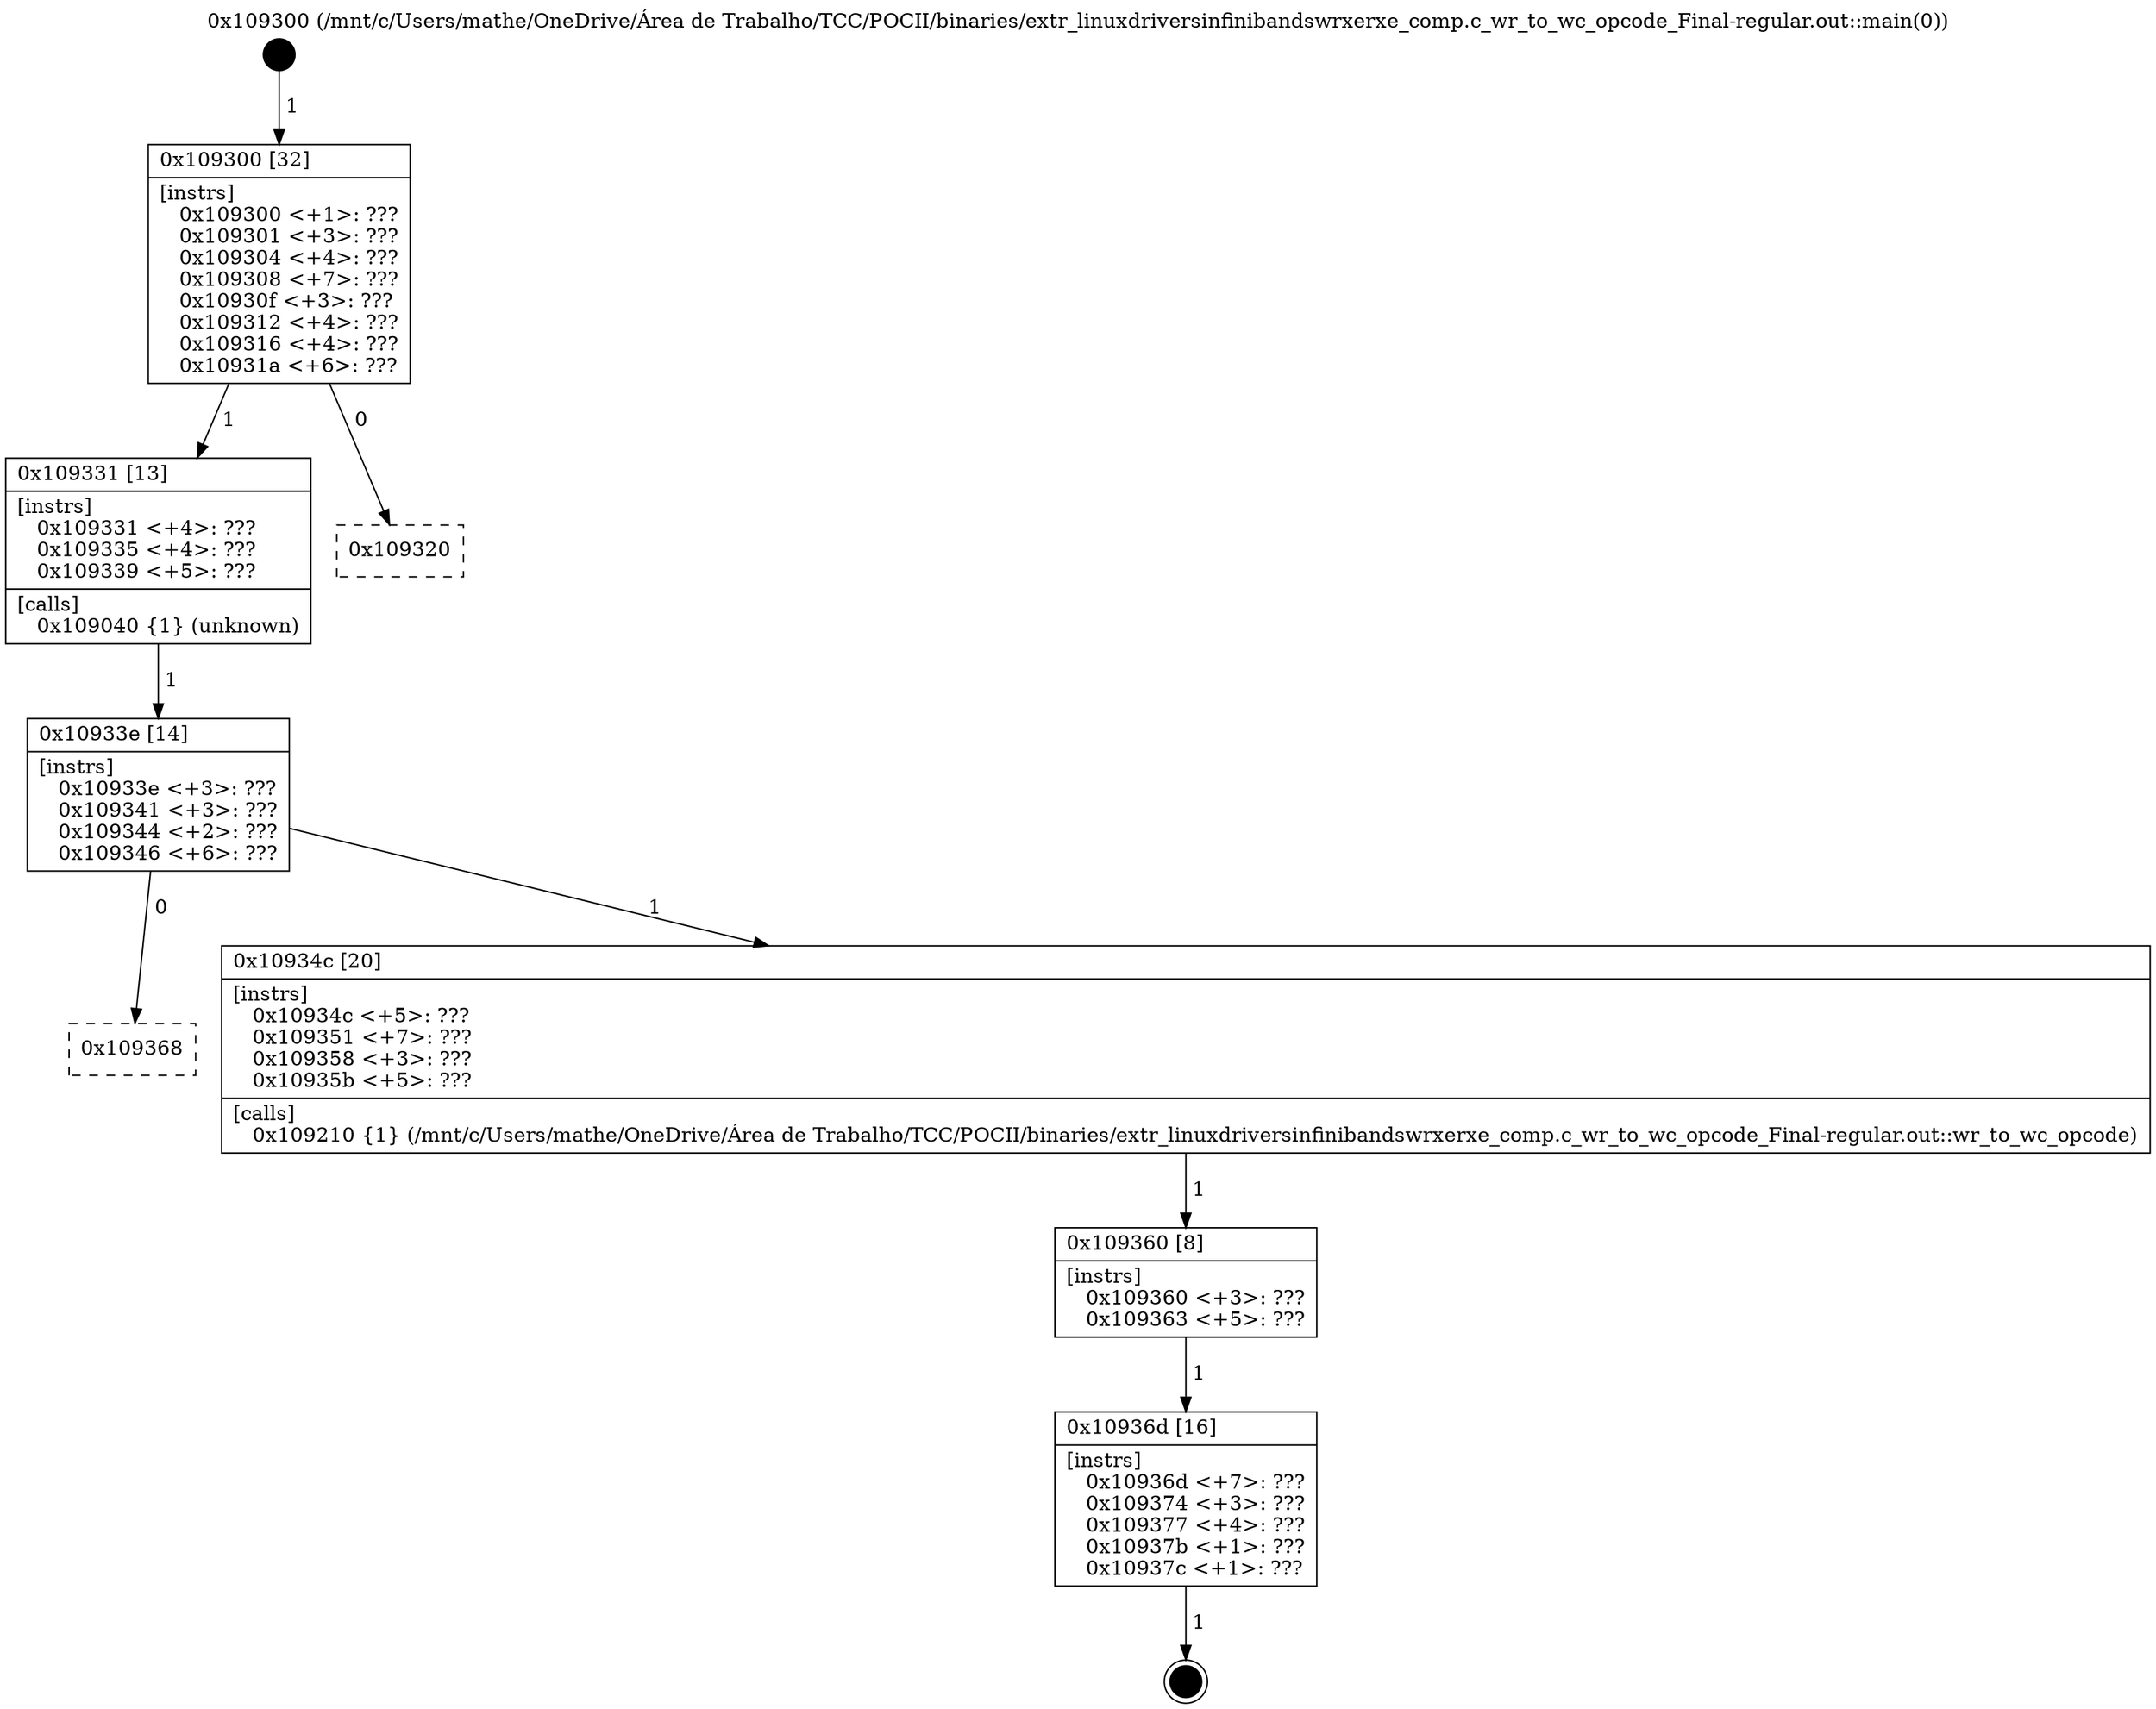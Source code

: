 digraph "0x109300" {
  label = "0x109300 (/mnt/c/Users/mathe/OneDrive/Área de Trabalho/TCC/POCII/binaries/extr_linuxdriversinfinibandswrxerxe_comp.c_wr_to_wc_opcode_Final-regular.out::main(0))"
  labelloc = "t"
  node[shape=record]

  Entry [label="",width=0.3,height=0.3,shape=circle,fillcolor=black,style=filled]
  "0x109300" [label="{
     0x109300 [32]\l
     | [instrs]\l
     &nbsp;&nbsp;0x109300 \<+1\>: ???\l
     &nbsp;&nbsp;0x109301 \<+3\>: ???\l
     &nbsp;&nbsp;0x109304 \<+4\>: ???\l
     &nbsp;&nbsp;0x109308 \<+7\>: ???\l
     &nbsp;&nbsp;0x10930f \<+3\>: ???\l
     &nbsp;&nbsp;0x109312 \<+4\>: ???\l
     &nbsp;&nbsp;0x109316 \<+4\>: ???\l
     &nbsp;&nbsp;0x10931a \<+6\>: ???\l
  }"]
  "0x109331" [label="{
     0x109331 [13]\l
     | [instrs]\l
     &nbsp;&nbsp;0x109331 \<+4\>: ???\l
     &nbsp;&nbsp;0x109335 \<+4\>: ???\l
     &nbsp;&nbsp;0x109339 \<+5\>: ???\l
     | [calls]\l
     &nbsp;&nbsp;0x109040 \{1\} (unknown)\l
  }"]
  "0x109320" [label="{
     0x109320\l
  }", style=dashed]
  "0x10933e" [label="{
     0x10933e [14]\l
     | [instrs]\l
     &nbsp;&nbsp;0x10933e \<+3\>: ???\l
     &nbsp;&nbsp;0x109341 \<+3\>: ???\l
     &nbsp;&nbsp;0x109344 \<+2\>: ???\l
     &nbsp;&nbsp;0x109346 \<+6\>: ???\l
  }"]
  "0x109368" [label="{
     0x109368\l
  }", style=dashed]
  "0x10934c" [label="{
     0x10934c [20]\l
     | [instrs]\l
     &nbsp;&nbsp;0x10934c \<+5\>: ???\l
     &nbsp;&nbsp;0x109351 \<+7\>: ???\l
     &nbsp;&nbsp;0x109358 \<+3\>: ???\l
     &nbsp;&nbsp;0x10935b \<+5\>: ???\l
     | [calls]\l
     &nbsp;&nbsp;0x109210 \{1\} (/mnt/c/Users/mathe/OneDrive/Área de Trabalho/TCC/POCII/binaries/extr_linuxdriversinfinibandswrxerxe_comp.c_wr_to_wc_opcode_Final-regular.out::wr_to_wc_opcode)\l
  }"]
  Exit [label="",width=0.3,height=0.3,shape=circle,fillcolor=black,style=filled,peripheries=2]
  "0x109360" [label="{
     0x109360 [8]\l
     | [instrs]\l
     &nbsp;&nbsp;0x109360 \<+3\>: ???\l
     &nbsp;&nbsp;0x109363 \<+5\>: ???\l
  }"]
  "0x10936d" [label="{
     0x10936d [16]\l
     | [instrs]\l
     &nbsp;&nbsp;0x10936d \<+7\>: ???\l
     &nbsp;&nbsp;0x109374 \<+3\>: ???\l
     &nbsp;&nbsp;0x109377 \<+4\>: ???\l
     &nbsp;&nbsp;0x10937b \<+1\>: ???\l
     &nbsp;&nbsp;0x10937c \<+1\>: ???\l
  }"]
  Entry -> "0x109300" [label=" 1"]
  "0x109300" -> "0x109331" [label=" 1"]
  "0x109300" -> "0x109320" [label=" 0"]
  "0x109331" -> "0x10933e" [label=" 1"]
  "0x10933e" -> "0x109368" [label=" 0"]
  "0x10933e" -> "0x10934c" [label=" 1"]
  "0x10936d" -> Exit [label=" 1"]
  "0x10934c" -> "0x109360" [label=" 1"]
  "0x109360" -> "0x10936d" [label=" 1"]
}
